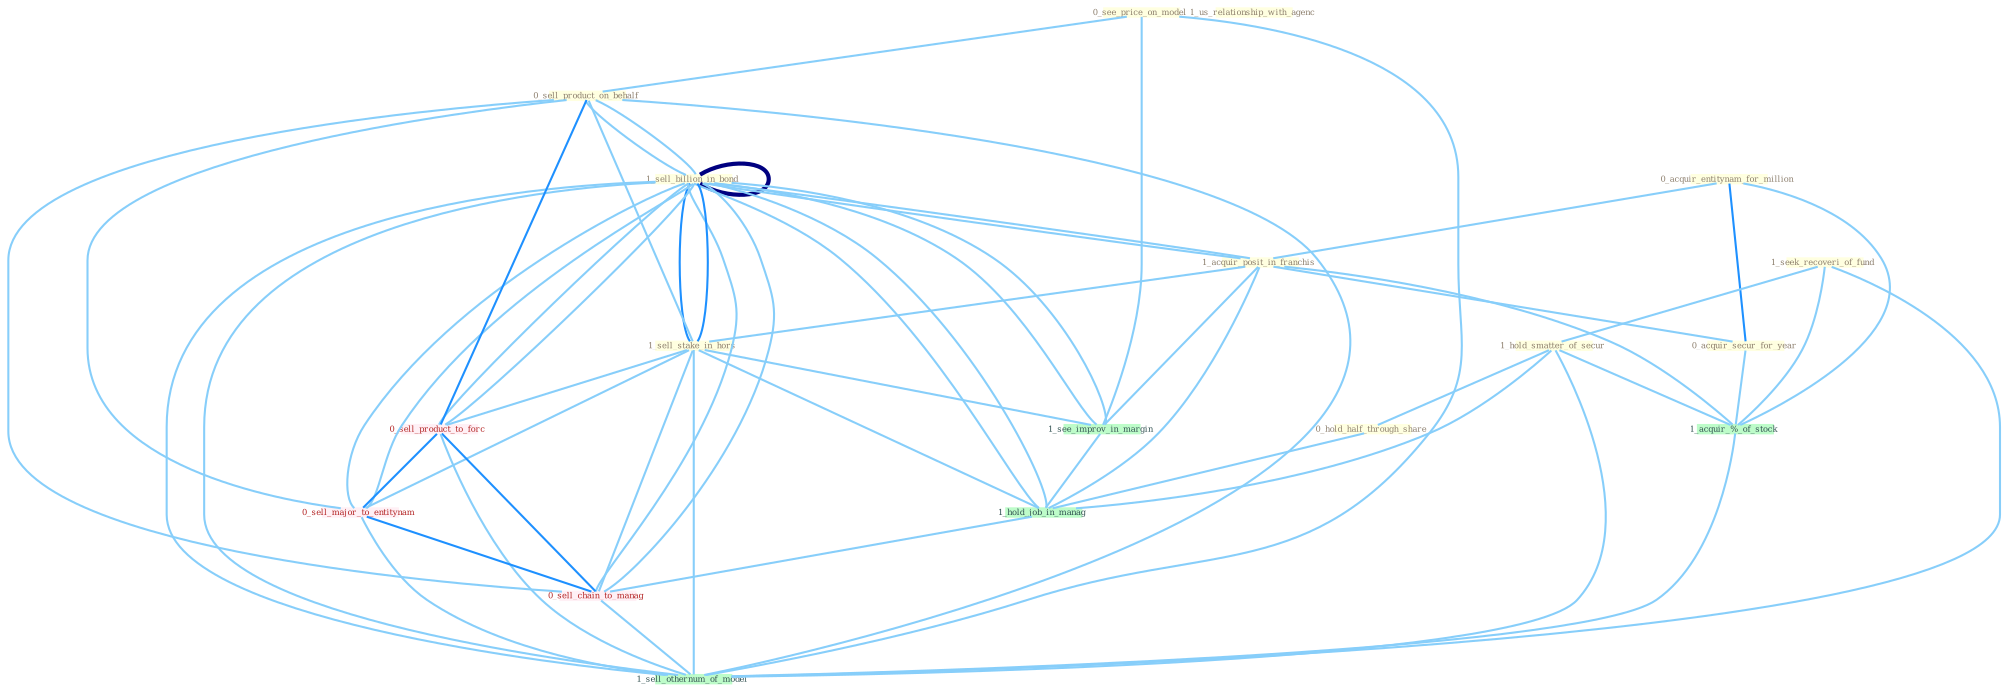 Graph G{ 
    node
    [shape=polygon,style=filled,width=.5,height=.06,color="#BDFCC9",fixedsize=true,fontsize=4,
    fontcolor="#2f4f4f"];
    {node
    [color="#ffffe0", fontcolor="#8b7d6b"] "0_see_price_on_model " "0_acquir_entitynam_for_million " "1_sell_billion_in_bond " "1_acquir_posit_in_franchis " "0_acquir_secur_for_year " "1_seek_recoveri_of_fund " "1_hold_smatter_of_secur " "1_us_relationship_with_agenc " "0_hold_half_through_share " "0_sell_product_on_behalf " "1_sell_stake_in_hors " "1_sell_billion_in_bond "}
{node [color="#fff0f5", fontcolor="#b22222"] "0_sell_product_to_forc " "0_sell_major_to_entitynam " "0_sell_chain_to_manag "}
edge [color="#B0E2FF"];

	"0_see_price_on_model " -- "0_sell_product_on_behalf " [w="1", color="#87cefa" ];
	"0_see_price_on_model " -- "1_see_improv_in_margin " [w="1", color="#87cefa" ];
	"0_see_price_on_model " -- "1_sell_othernum_of_model " [w="1", color="#87cefa" ];
	"0_acquir_entitynam_for_million " -- "1_acquir_posit_in_franchis " [w="1", color="#87cefa" ];
	"0_acquir_entitynam_for_million " -- "0_acquir_secur_for_year " [w="2", color="#1e90ff" , len=0.8];
	"0_acquir_entitynam_for_million " -- "1_acquir_%_of_stock " [w="1", color="#87cefa" ];
	"1_sell_billion_in_bond " -- "1_acquir_posit_in_franchis " [w="1", color="#87cefa" ];
	"1_sell_billion_in_bond " -- "0_sell_product_on_behalf " [w="1", color="#87cefa" ];
	"1_sell_billion_in_bond " -- "1_sell_stake_in_hors " [w="2", color="#1e90ff" , len=0.8];
	"1_sell_billion_in_bond " -- "1_sell_billion_in_bond " [w="4", style=bold, color="#000080", len=0.4];
	"1_sell_billion_in_bond " -- "1_see_improv_in_margin " [w="1", color="#87cefa" ];
	"1_sell_billion_in_bond " -- "1_hold_job_in_manag " [w="1", color="#87cefa" ];
	"1_sell_billion_in_bond " -- "0_sell_product_to_forc " [w="1", color="#87cefa" ];
	"1_sell_billion_in_bond " -- "0_sell_major_to_entitynam " [w="1", color="#87cefa" ];
	"1_sell_billion_in_bond " -- "0_sell_chain_to_manag " [w="1", color="#87cefa" ];
	"1_sell_billion_in_bond " -- "1_sell_othernum_of_model " [w="1", color="#87cefa" ];
	"1_acquir_posit_in_franchis " -- "0_acquir_secur_for_year " [w="1", color="#87cefa" ];
	"1_acquir_posit_in_franchis " -- "1_sell_stake_in_hors " [w="1", color="#87cefa" ];
	"1_acquir_posit_in_franchis " -- "1_sell_billion_in_bond " [w="1", color="#87cefa" ];
	"1_acquir_posit_in_franchis " -- "1_see_improv_in_margin " [w="1", color="#87cefa" ];
	"1_acquir_posit_in_franchis " -- "1_acquir_%_of_stock " [w="1", color="#87cefa" ];
	"1_acquir_posit_in_franchis " -- "1_hold_job_in_manag " [w="1", color="#87cefa" ];
	"0_acquir_secur_for_year " -- "1_acquir_%_of_stock " [w="1", color="#87cefa" ];
	"1_seek_recoveri_of_fund " -- "1_hold_smatter_of_secur " [w="1", color="#87cefa" ];
	"1_seek_recoveri_of_fund " -- "1_acquir_%_of_stock " [w="1", color="#87cefa" ];
	"1_seek_recoveri_of_fund " -- "1_sell_othernum_of_model " [w="1", color="#87cefa" ];
	"1_hold_smatter_of_secur " -- "0_hold_half_through_share " [w="1", color="#87cefa" ];
	"1_hold_smatter_of_secur " -- "1_acquir_%_of_stock " [w="1", color="#87cefa" ];
	"1_hold_smatter_of_secur " -- "1_hold_job_in_manag " [w="1", color="#87cefa" ];
	"1_hold_smatter_of_secur " -- "1_sell_othernum_of_model " [w="1", color="#87cefa" ];
	"0_hold_half_through_share " -- "1_hold_job_in_manag " [w="1", color="#87cefa" ];
	"0_sell_product_on_behalf " -- "1_sell_stake_in_hors " [w="1", color="#87cefa" ];
	"0_sell_product_on_behalf " -- "1_sell_billion_in_bond " [w="1", color="#87cefa" ];
	"0_sell_product_on_behalf " -- "0_sell_product_to_forc " [w="2", color="#1e90ff" , len=0.8];
	"0_sell_product_on_behalf " -- "0_sell_major_to_entitynam " [w="1", color="#87cefa" ];
	"0_sell_product_on_behalf " -- "0_sell_chain_to_manag " [w="1", color="#87cefa" ];
	"0_sell_product_on_behalf " -- "1_sell_othernum_of_model " [w="1", color="#87cefa" ];
	"1_sell_stake_in_hors " -- "1_sell_billion_in_bond " [w="2", color="#1e90ff" , len=0.8];
	"1_sell_stake_in_hors " -- "1_see_improv_in_margin " [w="1", color="#87cefa" ];
	"1_sell_stake_in_hors " -- "1_hold_job_in_manag " [w="1", color="#87cefa" ];
	"1_sell_stake_in_hors " -- "0_sell_product_to_forc " [w="1", color="#87cefa" ];
	"1_sell_stake_in_hors " -- "0_sell_major_to_entitynam " [w="1", color="#87cefa" ];
	"1_sell_stake_in_hors " -- "0_sell_chain_to_manag " [w="1", color="#87cefa" ];
	"1_sell_stake_in_hors " -- "1_sell_othernum_of_model " [w="1", color="#87cefa" ];
	"1_sell_billion_in_bond " -- "1_see_improv_in_margin " [w="1", color="#87cefa" ];
	"1_sell_billion_in_bond " -- "1_hold_job_in_manag " [w="1", color="#87cefa" ];
	"1_sell_billion_in_bond " -- "0_sell_product_to_forc " [w="1", color="#87cefa" ];
	"1_sell_billion_in_bond " -- "0_sell_major_to_entitynam " [w="1", color="#87cefa" ];
	"1_sell_billion_in_bond " -- "0_sell_chain_to_manag " [w="1", color="#87cefa" ];
	"1_sell_billion_in_bond " -- "1_sell_othernum_of_model " [w="1", color="#87cefa" ];
	"1_see_improv_in_margin " -- "1_hold_job_in_manag " [w="1", color="#87cefa" ];
	"1_acquir_%_of_stock " -- "1_sell_othernum_of_model " [w="1", color="#87cefa" ];
	"1_hold_job_in_manag " -- "0_sell_chain_to_manag " [w="1", color="#87cefa" ];
	"0_sell_product_to_forc " -- "0_sell_major_to_entitynam " [w="2", color="#1e90ff" , len=0.8];
	"0_sell_product_to_forc " -- "0_sell_chain_to_manag " [w="2", color="#1e90ff" , len=0.8];
	"0_sell_product_to_forc " -- "1_sell_othernum_of_model " [w="1", color="#87cefa" ];
	"0_sell_major_to_entitynam " -- "0_sell_chain_to_manag " [w="2", color="#1e90ff" , len=0.8];
	"0_sell_major_to_entitynam " -- "1_sell_othernum_of_model " [w="1", color="#87cefa" ];
	"0_sell_chain_to_manag " -- "1_sell_othernum_of_model " [w="1", color="#87cefa" ];
}